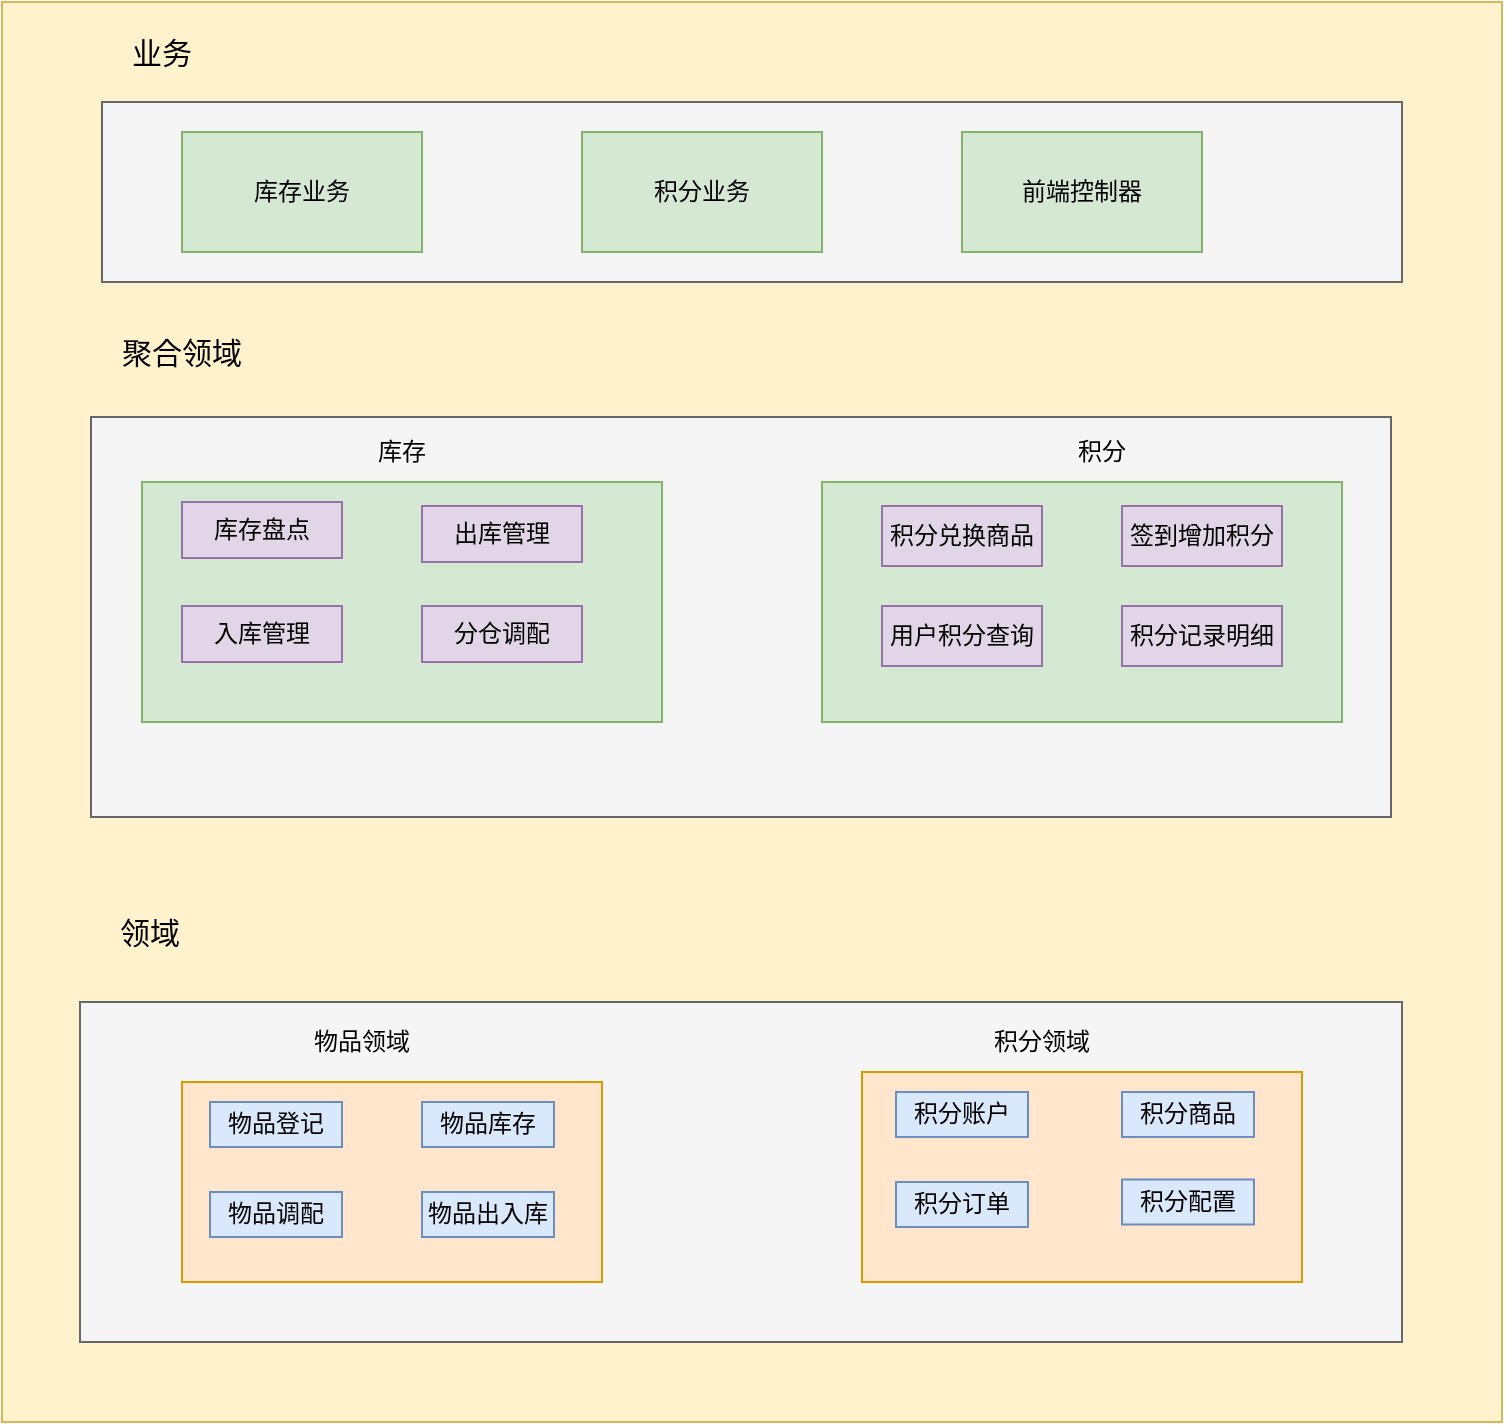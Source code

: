 <mxfile version="26.0.5">
  <diagram name="第 1 页" id="hVpOFyjxzCuKH7gLe64-">
    <mxGraphModel dx="1434" dy="746" grid="1" gridSize="10" guides="1" tooltips="1" connect="1" arrows="1" fold="1" page="1" pageScale="1" pageWidth="827" pageHeight="1169" math="0" shadow="0">
      <root>
        <mxCell id="0" />
        <mxCell id="1" parent="0" />
        <mxCell id="VaqZUJU36XwP_ZQ6gxnt-1" value="" style="rounded=0;whiteSpace=wrap;html=1;fillColor=#fff2cc;strokeColor=#d6b656;" parent="1" vertex="1">
          <mxGeometry x="50" y="70" width="750" height="710" as="geometry" />
        </mxCell>
        <mxCell id="VaqZUJU36XwP_ZQ6gxnt-3" value="" style="rounded=0;whiteSpace=wrap;html=1;fillColor=#f5f5f5;fontColor=#333333;strokeColor=#666666;" parent="1" vertex="1">
          <mxGeometry x="100" y="120" width="650" height="90" as="geometry" />
        </mxCell>
        <mxCell id="VaqZUJU36XwP_ZQ6gxnt-4" value="&lt;font style=&quot;font-size: 15px;&quot;&gt;业务&lt;/font&gt;" style="text;html=1;align=center;verticalAlign=middle;whiteSpace=wrap;rounded=0;" parent="1" vertex="1">
          <mxGeometry x="100" y="80" width="60" height="30" as="geometry" />
        </mxCell>
        <mxCell id="VaqZUJU36XwP_ZQ6gxnt-5" value="库存业务" style="rounded=0;whiteSpace=wrap;html=1;fillColor=#d5e8d4;strokeColor=#82b366;" parent="1" vertex="1">
          <mxGeometry x="140" y="135" width="120" height="60" as="geometry" />
        </mxCell>
        <mxCell id="VaqZUJU36XwP_ZQ6gxnt-6" value="积分业务" style="rounded=0;whiteSpace=wrap;html=1;fillColor=#d5e8d4;strokeColor=#82b366;" parent="1" vertex="1">
          <mxGeometry x="340" y="135" width="120" height="60" as="geometry" />
        </mxCell>
        <mxCell id="VaqZUJU36XwP_ZQ6gxnt-8" value="" style="rounded=0;whiteSpace=wrap;html=1;fillColor=#f5f5f5;fontColor=#333333;strokeColor=#666666;" parent="1" vertex="1">
          <mxGeometry x="94.5" y="277.5" width="650" height="200" as="geometry" />
        </mxCell>
        <mxCell id="VaqZUJU36XwP_ZQ6gxnt-9" value="&lt;span style=&quot;font-size: 15px;&quot;&gt;聚合领域&lt;/span&gt;" style="text;html=1;align=center;verticalAlign=middle;whiteSpace=wrap;rounded=0;" parent="1" vertex="1">
          <mxGeometry x="94.5" y="230" width="90" height="30" as="geometry" />
        </mxCell>
        <mxCell id="VaqZUJU36XwP_ZQ6gxnt-10" value="" style="rounded=0;whiteSpace=wrap;html=1;fillColor=#f5f5f5;fontColor=#333333;strokeColor=#666666;" parent="1" vertex="1">
          <mxGeometry x="89" y="570" width="661" height="170" as="geometry" />
        </mxCell>
        <mxCell id="VaqZUJU36XwP_ZQ6gxnt-12" value="&lt;span style=&quot;font-size: 15px;&quot;&gt;领域&lt;/span&gt;" style="text;html=1;align=center;verticalAlign=middle;whiteSpace=wrap;rounded=0;" parent="1" vertex="1">
          <mxGeometry x="94" y="520" width="60" height="30" as="geometry" />
        </mxCell>
        <mxCell id="VaqZUJU36XwP_ZQ6gxnt-13" value="前端控制器" style="rounded=0;whiteSpace=wrap;html=1;fillColor=#d5e8d4;strokeColor=#82b366;" parent="1" vertex="1">
          <mxGeometry x="530" y="135" width="120" height="60" as="geometry" />
        </mxCell>
        <mxCell id="VaqZUJU36XwP_ZQ6gxnt-14" value="" style="rounded=0;whiteSpace=wrap;html=1;fillColor=#d5e8d4;strokeColor=#82b366;" parent="1" vertex="1">
          <mxGeometry x="120" y="310" width="260" height="120" as="geometry" />
        </mxCell>
        <mxCell id="VaqZUJU36XwP_ZQ6gxnt-17" value="库存" style="text;html=1;align=center;verticalAlign=middle;whiteSpace=wrap;rounded=0;" parent="1" vertex="1">
          <mxGeometry x="220" y="280" width="60" height="30" as="geometry" />
        </mxCell>
        <mxCell id="VaqZUJU36XwP_ZQ6gxnt-18" value="积分" style="text;html=1;align=center;verticalAlign=middle;whiteSpace=wrap;rounded=0;" parent="1" vertex="1">
          <mxGeometry x="570" y="280" width="60" height="30" as="geometry" />
        </mxCell>
        <mxCell id="VaqZUJU36XwP_ZQ6gxnt-23" value="" style="rounded=0;whiteSpace=wrap;html=1;fillColor=#ffe6cc;strokeColor=#d79b00;" parent="1" vertex="1">
          <mxGeometry x="140" y="610" width="210" height="100" as="geometry" />
        </mxCell>
        <mxCell id="VaqZUJU36XwP_ZQ6gxnt-24" value="物品领域" style="text;html=1;align=center;verticalAlign=middle;whiteSpace=wrap;rounded=0;" parent="1" vertex="1">
          <mxGeometry x="200" y="575" width="60" height="30" as="geometry" />
        </mxCell>
        <mxCell id="VaqZUJU36XwP_ZQ6gxnt-26" value="库存盘点" style="rounded=0;whiteSpace=wrap;html=1;fillColor=#e1d5e7;strokeColor=#9673a6;" parent="1" vertex="1">
          <mxGeometry x="140" y="320" width="80" height="28" as="geometry" />
        </mxCell>
        <mxCell id="VaqZUJU36XwP_ZQ6gxnt-27" value="" style="rounded=0;whiteSpace=wrap;html=1;fillColor=#d5e8d4;strokeColor=#82b366;" parent="1" vertex="1">
          <mxGeometry x="460" y="310" width="260" height="120" as="geometry" />
        </mxCell>
        <mxCell id="VaqZUJU36XwP_ZQ6gxnt-29" value="积分兑换商品" style="rounded=0;whiteSpace=wrap;html=1;fillColor=#e1d5e7;strokeColor=#9673a6;" parent="1" vertex="1">
          <mxGeometry x="490" y="322" width="80" height="30" as="geometry" />
        </mxCell>
        <mxCell id="VaqZUJU36XwP_ZQ6gxnt-31" value="签到增加积分" style="rounded=0;whiteSpace=wrap;html=1;fillColor=#e1d5e7;strokeColor=#9673a6;" parent="1" vertex="1">
          <mxGeometry x="610" y="322" width="80" height="30" as="geometry" />
        </mxCell>
        <mxCell id="VaqZUJU36XwP_ZQ6gxnt-32" value="入库管理" style="rounded=0;whiteSpace=wrap;html=1;fillColor=#e1d5e7;strokeColor=#9673a6;" parent="1" vertex="1">
          <mxGeometry x="140" y="372" width="80" height="28" as="geometry" />
        </mxCell>
        <mxCell id="VaqZUJU36XwP_ZQ6gxnt-33" value="出库管理" style="rounded=0;whiteSpace=wrap;html=1;fillColor=#e1d5e7;strokeColor=#9673a6;" parent="1" vertex="1">
          <mxGeometry x="260" y="322" width="80" height="28" as="geometry" />
        </mxCell>
        <mxCell id="VaqZUJU36XwP_ZQ6gxnt-35" value="分仓调配" style="rounded=0;whiteSpace=wrap;html=1;fillColor=#e1d5e7;strokeColor=#9673a6;" parent="1" vertex="1">
          <mxGeometry x="260" y="372" width="80" height="28" as="geometry" />
        </mxCell>
        <mxCell id="VaqZUJU36XwP_ZQ6gxnt-36" value="积分领域" style="text;html=1;align=center;verticalAlign=middle;whiteSpace=wrap;rounded=0;" parent="1" vertex="1">
          <mxGeometry x="540" y="575" width="60" height="30" as="geometry" />
        </mxCell>
        <mxCell id="VaqZUJU36XwP_ZQ6gxnt-42" value="物品登记" style="rounded=0;whiteSpace=wrap;html=1;fillColor=#dae8fc;strokeColor=#6c8ebf;" parent="1" vertex="1">
          <mxGeometry x="154" y="620" width="66" height="22.5" as="geometry" />
        </mxCell>
        <mxCell id="VaqZUJU36XwP_ZQ6gxnt-44" value="" style="rounded=0;whiteSpace=wrap;html=1;fillColor=#ffe6cc;strokeColor=#d79b00;" parent="1" vertex="1">
          <mxGeometry x="480" y="605" width="220" height="105" as="geometry" />
        </mxCell>
        <mxCell id="VaqZUJU36XwP_ZQ6gxnt-50" value="积分账户" style="rounded=0;whiteSpace=wrap;html=1;fillColor=#dae8fc;strokeColor=#6c8ebf;" parent="1" vertex="1">
          <mxGeometry x="497" y="615" width="66" height="22.5" as="geometry" />
        </mxCell>
        <mxCell id="VaqZUJU36XwP_ZQ6gxnt-51" value="积分订单" style="rounded=0;whiteSpace=wrap;html=1;fillColor=#dae8fc;strokeColor=#6c8ebf;" parent="1" vertex="1">
          <mxGeometry x="497" y="660" width="66" height="22.5" as="geometry" />
        </mxCell>
        <mxCell id="Qx8Rho8wtKY8n7EEVIae-4" value="积分配置" style="rounded=0;whiteSpace=wrap;html=1;fillColor=#dae8fc;strokeColor=#6c8ebf;" vertex="1" parent="1">
          <mxGeometry x="610" y="658.75" width="66" height="22.5" as="geometry" />
        </mxCell>
        <mxCell id="Qx8Rho8wtKY8n7EEVIae-5" value="积分商品" style="rounded=0;whiteSpace=wrap;html=1;fillColor=#dae8fc;strokeColor=#6c8ebf;" vertex="1" parent="1">
          <mxGeometry x="610" y="615" width="66" height="22.5" as="geometry" />
        </mxCell>
        <mxCell id="Qx8Rho8wtKY8n7EEVIae-6" value="用户积分查询" style="rounded=0;whiteSpace=wrap;html=1;fillColor=#e1d5e7;strokeColor=#9673a6;" vertex="1" parent="1">
          <mxGeometry x="490" y="372" width="80" height="30" as="geometry" />
        </mxCell>
        <mxCell id="Qx8Rho8wtKY8n7EEVIae-7" value="积分记录明细" style="rounded=0;whiteSpace=wrap;html=1;fillColor=#e1d5e7;strokeColor=#9673a6;" vertex="1" parent="1">
          <mxGeometry x="610" y="372" width="80" height="30" as="geometry" />
        </mxCell>
        <mxCell id="Qx8Rho8wtKY8n7EEVIae-8" value="物品库存" style="rounded=0;whiteSpace=wrap;html=1;fillColor=#dae8fc;strokeColor=#6c8ebf;" vertex="1" parent="1">
          <mxGeometry x="260" y="620" width="66" height="22.5" as="geometry" />
        </mxCell>
        <mxCell id="Qx8Rho8wtKY8n7EEVIae-9" value="物品调配" style="rounded=0;whiteSpace=wrap;html=1;fillColor=#dae8fc;strokeColor=#6c8ebf;" vertex="1" parent="1">
          <mxGeometry x="154" y="665" width="66" height="22.5" as="geometry" />
        </mxCell>
        <mxCell id="Qx8Rho8wtKY8n7EEVIae-10" value="物品出入库" style="rounded=0;whiteSpace=wrap;html=1;fillColor=#dae8fc;strokeColor=#6c8ebf;" vertex="1" parent="1">
          <mxGeometry x="260" y="665" width="66" height="22.5" as="geometry" />
        </mxCell>
      </root>
    </mxGraphModel>
  </diagram>
</mxfile>
